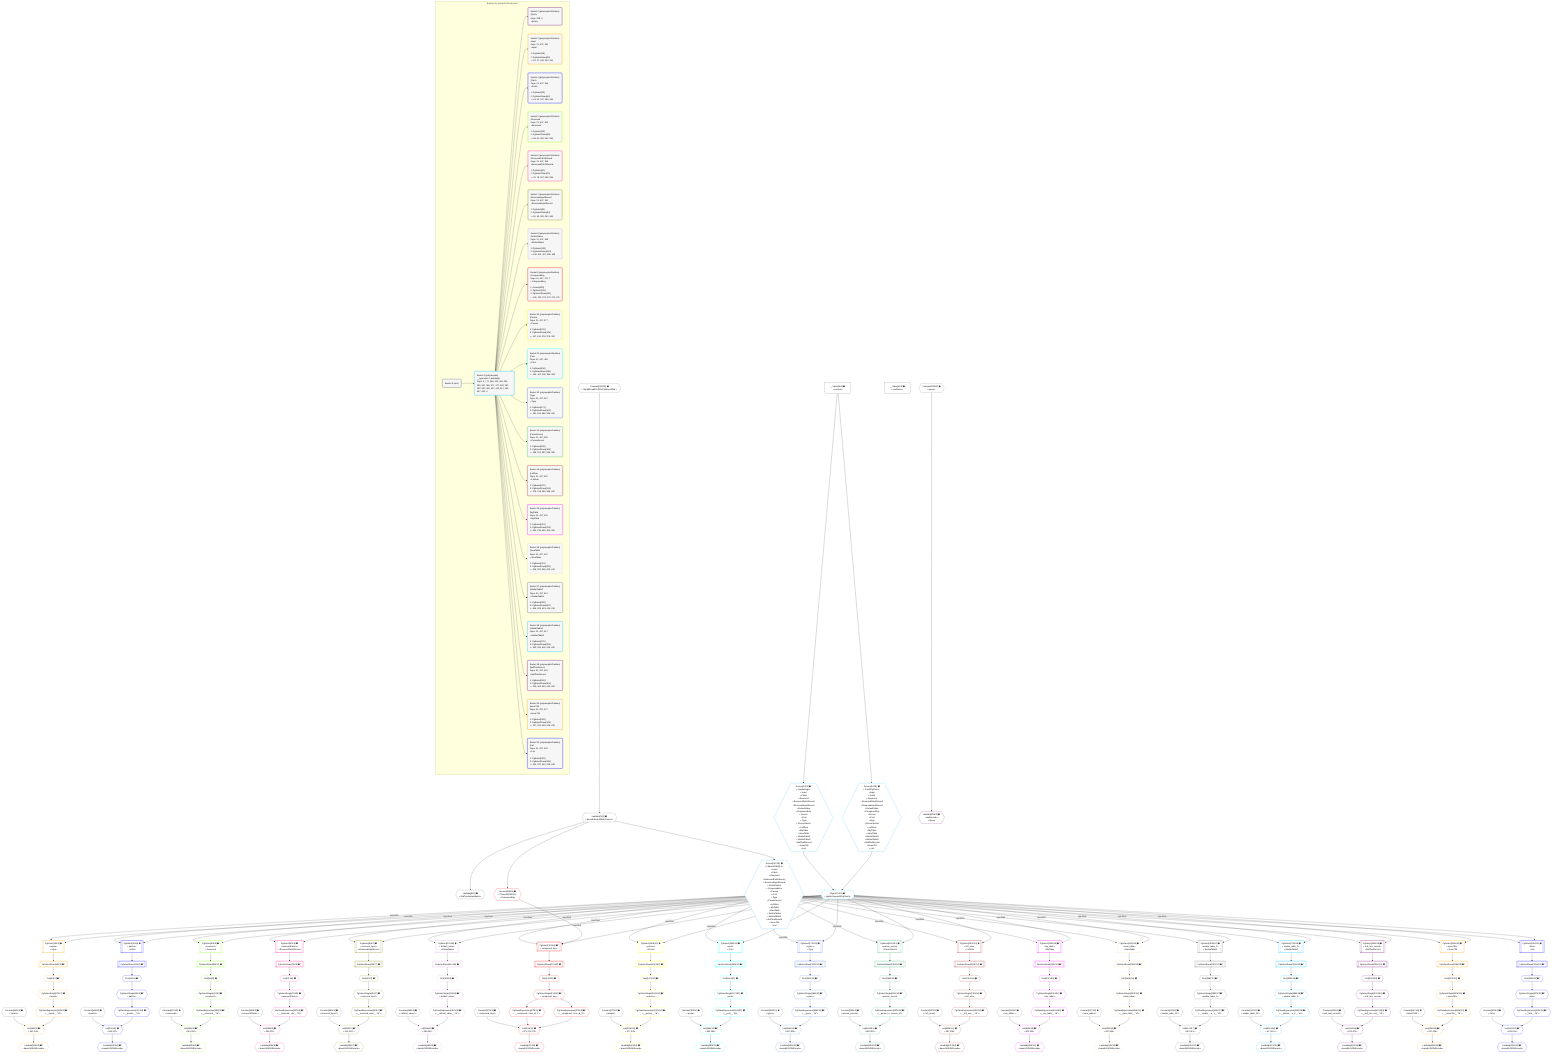 %%{init: {'themeVariables': { 'fontSize': '12px'}}}%%
graph TD
    classDef path fill:#eee,stroke:#000,color:#000
    classDef plan fill:#fff,stroke-width:1px,color:#000
    classDef itemplan fill:#fff,stroke-width:2px,color:#000
    classDef unbatchedplan fill:#dff,stroke-width:1px,color:#000
    classDef sideeffectplan fill:#fcc,stroke-width:2px,color:#000
    classDef bucket fill:#f6f6f6,color:#000,stroke-width:2px,text-align:left

    subgraph "Buckets for queries/v4/node-just-c"
    Bucket0("Bucket 0 (root)"):::bucket
    Bucket1("Bucket 1 (polymorphic)<br />__typename: Lambda[8]<br />Deps: 2, 7, 8, 338, 341, 346, 351, 356, 361, 366, 371, 377, 382, 387, 392, 397, 402, 407, 412, 417, 422, 427, 432, 4"):::bucket
    Bucket2("Bucket 2 (polymorphicPartition)<br />|Query<br />Deps: 338, 4<br />ᐳQuery"):::bucket
    Bucket3("Bucket 3 (polymorphicPartition)<br />|Input<br />Deps: 21, 437, 341<br />ᐳInput<br /><br />1: PgSelect[16]<br />2: PgSelectRows[25]<br />ᐳ: 24, 27, 342, 343, 344"):::bucket
    Bucket4("Bucket 4 (polymorphicPartition)<br />|Patch<br />Deps: 21, 437, 346<br />ᐳPatch<br /><br />1: PgSelect[33]<br />2: PgSelectRows[42]<br />ᐳ: 41, 44, 347, 348, 349"):::bucket
    Bucket5("Bucket 5 (polymorphicPartition)<br />|Reserved<br />Deps: 21, 437, 351<br />ᐳReserved<br /><br />1: PgSelect[50]<br />2: PgSelectRows[59]<br />ᐳ: 58, 61, 352, 353, 354"):::bucket
    Bucket6("Bucket 6 (polymorphicPartition)<br />|ReservedPatchRecord<br />Deps: 21, 437, 356<br />ᐳReservedPatchRecord<br /><br />1: PgSelect[67]<br />2: PgSelectRows[76]<br />ᐳ: 75, 78, 357, 358, 359"):::bucket
    Bucket7("Bucket 7 (polymorphicPartition)<br />|ReservedInputRecord<br />Deps: 21, 437, 361<br />ᐳReservedInputRecord<br /><br />1: PgSelect[84]<br />2: PgSelectRows[93]<br />ᐳ: 92, 95, 362, 363, 364"):::bucket
    Bucket8("Bucket 8 (polymorphicPartition)<br />|DefaultValue<br />Deps: 21, 437, 366<br />ᐳDefaultValue<br /><br />1: PgSelect[101]<br />2: PgSelectRows[110]<br />ᐳ: 109, 112, 367, 368, 369"):::bucket
    Bucket9("Bucket 9 (polymorphicPartition)<br />|CompoundKey<br />Deps: 21, 437, 371, 7<br />ᐳCompoundKey<br /><br />1: Access[438]<br />2: PgSelect[121]<br />3: PgSelectRows[131]<br />ᐳ: 130, 133, 372, 373, 374, 375"):::bucket
    Bucket10("Bucket 10 (polymorphicPartition)<br />|Person<br />Deps: 21, 437, 377<br />ᐳPerson<br /><br />1: PgSelect[139]<br />2: PgSelectRows[148]<br />ᐳ: 147, 150, 378, 379, 380"):::bucket
    Bucket11("Bucket 11 (polymorphicPartition)<br />|Post<br />Deps: 21, 437, 382<br />ᐳPost<br /><br />1: PgSelect[156]<br />2: PgSelectRows[165]<br />ᐳ: 164, 167, 383, 384, 385"):::bucket
    Bucket12("Bucket 12 (polymorphicPartition)<br />|Type<br />Deps: 21, 437, 387<br />ᐳType<br /><br />1: PgSelect[173]<br />2: PgSelectRows[182]<br />ᐳ: 181, 184, 388, 389, 390"):::bucket
    Bucket13("Bucket 13 (polymorphicPartition)<br />|PersonSecret<br />Deps: 21, 437, 392<br />ᐳPersonSecret<br /><br />1: PgSelect[190]<br />2: PgSelectRows[199]<br />ᐳ: 198, 201, 393, 394, 395"):::bucket
    Bucket14("Bucket 14 (polymorphicPartition)<br />|LeftArm<br />Deps: 21, 437, 397<br />ᐳLeftArm<br /><br />1: PgSelect[207]<br />2: PgSelectRows[216]<br />ᐳ: 215, 218, 398, 399, 400"):::bucket
    Bucket15("Bucket 15 (polymorphicPartition)<br />|MyTable<br />Deps: 21, 437, 402<br />ᐳMyTable<br /><br />1: PgSelect[224]<br />2: PgSelectRows[233]<br />ᐳ: 232, 235, 403, 404, 405"):::bucket
    Bucket16("Bucket 16 (polymorphicPartition)<br />|ViewTable<br />Deps: 21, 437, 407<br />ᐳViewTable<br /><br />1: PgSelect[241]<br />2: PgSelectRows[250]<br />ᐳ: 249, 252, 408, 409, 410"):::bucket
    Bucket17("Bucket 17 (polymorphicPartition)<br />|SimilarTable1<br />Deps: 21, 437, 412<br />ᐳSimilarTable1<br /><br />1: PgSelect[258]<br />2: PgSelectRows[267]<br />ᐳ: 266, 269, 413, 414, 415"):::bucket
    Bucket18("Bucket 18 (polymorphicPartition)<br />|SimilarTable2<br />Deps: 21, 437, 417<br />ᐳSimilarTable2<br /><br />1: PgSelect[275]<br />2: PgSelectRows[284]<br />ᐳ: 283, 286, 418, 419, 420"):::bucket
    Bucket19("Bucket 19 (polymorphicPartition)<br />|NullTestRecord<br />Deps: 21, 437, 422<br />ᐳNullTestRecord<br /><br />1: PgSelect[292]<br />2: PgSelectRows[301]<br />ᐳ: 300, 303, 423, 424, 425"):::bucket
    Bucket20("Bucket 20 (polymorphicPartition)<br />|Issue756<br />Deps: 21, 437, 427<br />ᐳIssue756<br /><br />1: PgSelect[309]<br />2: PgSelectRows[318]<br />ᐳ: 317, 320, 428, 429, 430"):::bucket
    Bucket21("Bucket 21 (polymorphicPartition)<br />|List<br />Deps: 21, 437, 432<br />ᐳList<br /><br />1: PgSelect[326]<br />2: PgSelectRows[335]<br />ᐳ: 334, 337, 433, 434, 435"):::bucket
    end
    Bucket0 --> Bucket1
    Bucket1 --> Bucket2 & Bucket3 & Bucket4 & Bucket5 & Bucket6 & Bucket7 & Bucket8 & Bucket9 & Bucket10 & Bucket11 & Bucket12 & Bucket13 & Bucket14 & Bucket15 & Bucket16 & Bucket17 & Bucket18 & Bucket19 & Bucket20 & Bucket21

    %% plan dependencies
    Lambda7{{"Lambda[7∈0] ➊<br />ᐸdecodeNodeIdWithCodecsᐳ"}}:::plan
    Constant439{{"Constant[439∈0] ➊<br />ᐸ'WyJjb21wb3VuZF9rZXlzIiwyLDNd'ᐳ"}}:::plan
    Constant439 --> Lambda7
    Lambda8{{"Lambda[8∈0] ➊<br />ᐸfindTypeNameMatchᐳ"}}:::plan
    Lambda7 --> Lambda8
    __Value2["__Value[2∈0] ➊<br />ᐸcontextᐳ"]:::plan
    __Value4["__Value[4∈0] ➊<br />ᐸrootValueᐳ"]:::plan
    Constant338{{"Constant[338∈0] ➊<br />ᐸ'query'ᐳ"}}:::plan
    Constant341{{"Constant[341∈0] ➊<br />ᐸ'inputs'ᐳ"}}:::plan
    Constant346{{"Constant[346∈0] ➊<br />ᐸ'patchs'ᐳ"}}:::plan
    Constant351{{"Constant[351∈0] ➊<br />ᐸ'reserveds'ᐳ"}}:::plan
    Constant356{{"Constant[356∈0] ➊<br />ᐸ'reservedPatchs'ᐳ"}}:::plan
    Constant361{{"Constant[361∈0] ➊<br />ᐸ'reserved_inputs'ᐳ"}}:::plan
    Constant366{{"Constant[366∈0] ➊<br />ᐸ'default_values'ᐳ"}}:::plan
    Constant371{{"Constant[371∈0] ➊<br />ᐸ'compound_keys'ᐳ"}}:::plan
    Constant377{{"Constant[377∈0] ➊<br />ᐸ'people'ᐳ"}}:::plan
    Constant382{{"Constant[382∈0] ➊<br />ᐸ'posts'ᐳ"}}:::plan
    Constant387{{"Constant[387∈0] ➊<br />ᐸ'types'ᐳ"}}:::plan
    Constant392{{"Constant[392∈0] ➊<br />ᐸ'person_secrets'ᐳ"}}:::plan
    Constant397{{"Constant[397∈0] ➊<br />ᐸ'left_arms'ᐳ"}}:::plan
    Constant402{{"Constant[402∈0] ➊<br />ᐸ'my_tables'ᐳ"}}:::plan
    Constant407{{"Constant[407∈0] ➊<br />ᐸ'view_tables'ᐳ"}}:::plan
    Constant412{{"Constant[412∈0] ➊<br />ᐸ'similar_table_1S'ᐳ"}}:::plan
    Constant417{{"Constant[417∈0] ➊<br />ᐸ'similar_table_2S'ᐳ"}}:::plan
    Constant422{{"Constant[422∈0] ➊<br />ᐸ'null_test_records'ᐳ"}}:::plan
    Constant427{{"Constant[427∈0] ➊<br />ᐸ'issue756S'ᐳ"}}:::plan
    Constant432{{"Constant[432∈0] ➊<br />ᐸ'lists'ᐳ"}}:::plan
    Object21{{"Object[21∈1] ➊^<br />ᐸ{pgSettings,withPgClient}ᐳ"}}:::plan
    Access17{{"Access[17∈1] ➊<br />ᐸ2.pgSettingsᐳ<br />ᐳInput<br />ᐳPatch<br />ᐳReserved<br />ᐳReservedPatchRecord<br />ᐳReservedInputRecord<br />ᐳDefaultValue<br />ᐳCompoundKey<br />ᐳPerson<br />ᐳPost<br />ᐳType<br />ᐳPersonSecret<br />ᐳLeftArm<br />ᐳMyTable<br />ᐳViewTable<br />ᐳSimilarTable1<br />ᐳSimilarTable2<br />ᐳNullTestRecord<br />ᐳIssue756<br />ᐳList"}}:::plan
    Access19{{"Access[19∈1] ➊<br />ᐸ2.withPgClientᐳ<br />ᐳInput<br />ᐳPatch<br />ᐳReserved<br />ᐳReservedPatchRecord<br />ᐳReservedInputRecord<br />ᐳDefaultValue<br />ᐳCompoundKey<br />ᐳPerson<br />ᐳPost<br />ᐳType<br />ᐳPersonSecret<br />ᐳLeftArm<br />ᐳMyTable<br />ᐳViewTable<br />ᐳSimilarTable1<br />ᐳSimilarTable2<br />ᐳNullTestRecord<br />ᐳIssue756<br />ᐳList"}}:::plan
    Access17 & Access19 --> Object21
    __Value2 --> Access17
    __Value2 --> Access19
    Access437{{"Access[437∈1] ➊<br />ᐸ7.base64JSON.1ᐳ<br />ᐳInput<br />ᐳPatch<br />ᐳReserved<br />ᐳReservedPatchRecord<br />ᐳReservedInputRecord<br />ᐳDefaultValue<br />ᐳCompoundKey<br />ᐳPerson<br />ᐳPost<br />ᐳType<br />ᐳPersonSecret<br />ᐳLeftArm<br />ᐳMyTable<br />ᐳViewTable<br />ᐳSimilarTable1<br />ᐳSimilarTable2<br />ᐳNullTestRecord<br />ᐳIssue756<br />ᐳList"}}:::plan
    Lambda7 --> Access437
    Lambda339{{"Lambda[339∈2] ➊<br />ᐸrawEncodeᐳ<br />ᐳQuery"}}:::plan
    Constant338 --> Lambda339
    PgSelect16[["PgSelect[16∈3] ➊<br />ᐸinputsᐳ<br />ᐳInput"]]:::plan
    Access437 -->|rejectNull| PgSelect16
    Object21 --> PgSelect16
    List343{{"List[343∈3] ➊^<br />ᐸ341,342ᐳ"}}:::plan
    PgClassExpression342{{"PgClassExpression[342∈3] ➊^<br />ᐸ__inputs__.”id”ᐳ"}}:::plan
    Constant341 & PgClassExpression342 --> List343
    First24{{"First[24∈3] ➊^"}}:::plan
    PgSelectRows25[["PgSelectRows[25∈3] ➊^"]]:::plan
    PgSelectRows25 --> First24
    PgSelect16 --> PgSelectRows25
    PgSelectSingle27{{"PgSelectSingle[27∈3] ➊^<br />ᐸinputsᐳ"}}:::plan
    First24 --> PgSelectSingle27
    PgSelectSingle27 --> PgClassExpression342
    Lambda344{{"Lambda[344∈3] ➊^<br />ᐸbase64JSONEncodeᐳ"}}:::plan
    List343 --> Lambda344
    PgSelect33[["PgSelect[33∈4] ➊<br />ᐸpatchsᐳ<br />ᐳPatch"]]:::plan
    Access437 -->|rejectNull| PgSelect33
    Object21 --> PgSelect33
    List348{{"List[348∈4] ➊^<br />ᐸ346,347ᐳ"}}:::plan
    PgClassExpression347{{"PgClassExpression[347∈4] ➊^<br />ᐸ__patchs__.”id”ᐳ"}}:::plan
    Constant346 & PgClassExpression347 --> List348
    First41{{"First[41∈4] ➊^"}}:::plan
    PgSelectRows42[["PgSelectRows[42∈4] ➊^"]]:::plan
    PgSelectRows42 --> First41
    PgSelect33 --> PgSelectRows42
    PgSelectSingle44{{"PgSelectSingle[44∈4] ➊^<br />ᐸpatchsᐳ"}}:::plan
    First41 --> PgSelectSingle44
    PgSelectSingle44 --> PgClassExpression347
    Lambda349{{"Lambda[349∈4] ➊^<br />ᐸbase64JSONEncodeᐳ"}}:::plan
    List348 --> Lambda349
    PgSelect50[["PgSelect[50∈5] ➊<br />ᐸreservedᐳ<br />ᐳReserved"]]:::plan
    Access437 -->|rejectNull| PgSelect50
    Object21 --> PgSelect50
    List353{{"List[353∈5] ➊^<br />ᐸ351,352ᐳ"}}:::plan
    PgClassExpression352{{"PgClassExpression[352∈5] ➊^<br />ᐸ__reserved__.”id”ᐳ"}}:::plan
    Constant351 & PgClassExpression352 --> List353
    First58{{"First[58∈5] ➊^"}}:::plan
    PgSelectRows59[["PgSelectRows[59∈5] ➊^"]]:::plan
    PgSelectRows59 --> First58
    PgSelect50 --> PgSelectRows59
    PgSelectSingle61{{"PgSelectSingle[61∈5] ➊^<br />ᐸreservedᐳ"}}:::plan
    First58 --> PgSelectSingle61
    PgSelectSingle61 --> PgClassExpression352
    Lambda354{{"Lambda[354∈5] ➊^<br />ᐸbase64JSONEncodeᐳ"}}:::plan
    List353 --> Lambda354
    PgSelect67[["PgSelect[67∈6] ➊<br />ᐸreservedPatchsᐳ<br />ᐳReservedPatchRecord"]]:::plan
    Access437 -->|rejectNull| PgSelect67
    Object21 --> PgSelect67
    List358{{"List[358∈6] ➊^<br />ᐸ356,357ᐳ"}}:::plan
    PgClassExpression357{{"PgClassExpression[357∈6] ➊^<br />ᐸ__reserved...chs__.”id”ᐳ"}}:::plan
    Constant356 & PgClassExpression357 --> List358
    First75{{"First[75∈6] ➊^"}}:::plan
    PgSelectRows76[["PgSelectRows[76∈6] ➊^"]]:::plan
    PgSelectRows76 --> First75
    PgSelect67 --> PgSelectRows76
    PgSelectSingle78{{"PgSelectSingle[78∈6] ➊^<br />ᐸreservedPatchsᐳ"}}:::plan
    First75 --> PgSelectSingle78
    PgSelectSingle78 --> PgClassExpression357
    Lambda359{{"Lambda[359∈6] ➊^<br />ᐸbase64JSONEncodeᐳ"}}:::plan
    List358 --> Lambda359
    PgSelect84[["PgSelect[84∈7] ➊<br />ᐸreserved_inputᐳ<br />ᐳReservedInputRecord"]]:::plan
    Access437 -->|rejectNull| PgSelect84
    Object21 --> PgSelect84
    List363{{"List[363∈7] ➊^<br />ᐸ361,362ᐳ"}}:::plan
    PgClassExpression362{{"PgClassExpression[362∈7] ➊^<br />ᐸ__reserved_input__.”id”ᐳ"}}:::plan
    Constant361 & PgClassExpression362 --> List363
    First92{{"First[92∈7] ➊^"}}:::plan
    PgSelectRows93[["PgSelectRows[93∈7] ➊^"]]:::plan
    PgSelectRows93 --> First92
    PgSelect84 --> PgSelectRows93
    PgSelectSingle95{{"PgSelectSingle[95∈7] ➊^<br />ᐸreserved_inputᐳ"}}:::plan
    First92 --> PgSelectSingle95
    PgSelectSingle95 --> PgClassExpression362
    Lambda364{{"Lambda[364∈7] ➊^<br />ᐸbase64JSONEncodeᐳ"}}:::plan
    List363 --> Lambda364
    PgSelect101[["PgSelect[101∈8] ➊<br />ᐸdefault_valueᐳ<br />ᐳDefaultValue"]]:::plan
    Access437 -->|rejectNull| PgSelect101
    Object21 --> PgSelect101
    List368{{"List[368∈8] ➊^<br />ᐸ366,367ᐳ"}}:::plan
    PgClassExpression367{{"PgClassExpression[367∈8] ➊^<br />ᐸ__default_value__.”id”ᐳ"}}:::plan
    Constant366 & PgClassExpression367 --> List368
    First109{{"First[109∈8] ➊^"}}:::plan
    PgSelectRows110[["PgSelectRows[110∈8] ➊^"]]:::plan
    PgSelectRows110 --> First109
    PgSelect101 --> PgSelectRows110
    PgSelectSingle112{{"PgSelectSingle[112∈8] ➊^<br />ᐸdefault_valueᐳ"}}:::plan
    First109 --> PgSelectSingle112
    PgSelectSingle112 --> PgClassExpression367
    Lambda369{{"Lambda[369∈8] ➊^<br />ᐸbase64JSONEncodeᐳ"}}:::plan
    List368 --> Lambda369
    PgSelect121[["PgSelect[121∈9] ➊^<br />ᐸcompound_keyᐳ"]]:::plan
    Access438{{"Access[438∈9] ➊<br />ᐸ7.base64JSON.2ᐳ<br />ᐳCompoundKey"}}:::plan
    Access437 -->|rejectNull| PgSelect121
    Access438 -->|rejectNull| PgSelect121
    Object21 --> PgSelect121
    List374{{"List[374∈9] ➊^<br />ᐸ371,372,373ᐳ"}}:::plan
    PgClassExpression372{{"PgClassExpression[372∈9] ➊^<br />ᐸ__compound...rson_id_1”ᐳ"}}:::plan
    PgClassExpression373{{"PgClassExpression[373∈9] ➊^<br />ᐸ__compound...rson_id_2”ᐳ"}}:::plan
    Constant371 & PgClassExpression372 & PgClassExpression373 --> List374
    First130{{"First[130∈9] ➊^"}}:::plan
    PgSelectRows131[["PgSelectRows[131∈9] ➊^"]]:::plan
    PgSelectRows131 --> First130
    PgSelect121 --> PgSelectRows131
    PgSelectSingle133{{"PgSelectSingle[133∈9] ➊^<br />ᐸcompound_keyᐳ"}}:::plan
    First130 --> PgSelectSingle133
    PgSelectSingle133 --> PgClassExpression372
    PgSelectSingle133 --> PgClassExpression373
    Lambda375{{"Lambda[375∈9] ➊^<br />ᐸbase64JSONEncodeᐳ"}}:::plan
    List374 --> Lambda375
    Lambda7 --> Access438
    PgSelect139[["PgSelect[139∈10] ➊<br />ᐸpersonᐳ<br />ᐳPerson"]]:::plan
    Access437 -->|rejectNull| PgSelect139
    Object21 --> PgSelect139
    List379{{"List[379∈10] ➊^<br />ᐸ377,378ᐳ"}}:::plan
    PgClassExpression378{{"PgClassExpression[378∈10] ➊^<br />ᐸ__person__.”id”ᐳ"}}:::plan
    Constant377 & PgClassExpression378 --> List379
    First147{{"First[147∈10] ➊^"}}:::plan
    PgSelectRows148[["PgSelectRows[148∈10] ➊^"]]:::plan
    PgSelectRows148 --> First147
    PgSelect139 --> PgSelectRows148
    PgSelectSingle150{{"PgSelectSingle[150∈10] ➊^<br />ᐸpersonᐳ"}}:::plan
    First147 --> PgSelectSingle150
    PgSelectSingle150 --> PgClassExpression378
    Lambda380{{"Lambda[380∈10] ➊^<br />ᐸbase64JSONEncodeᐳ"}}:::plan
    List379 --> Lambda380
    PgSelect156[["PgSelect[156∈11] ➊<br />ᐸpostᐳ<br />ᐳPost"]]:::plan
    Access437 -->|rejectNull| PgSelect156
    Object21 --> PgSelect156
    List384{{"List[384∈11] ➊^<br />ᐸ382,383ᐳ"}}:::plan
    PgClassExpression383{{"PgClassExpression[383∈11] ➊^<br />ᐸ__post__.”id”ᐳ"}}:::plan
    Constant382 & PgClassExpression383 --> List384
    First164{{"First[164∈11] ➊^"}}:::plan
    PgSelectRows165[["PgSelectRows[165∈11] ➊^"]]:::plan
    PgSelectRows165 --> First164
    PgSelect156 --> PgSelectRows165
    PgSelectSingle167{{"PgSelectSingle[167∈11] ➊^<br />ᐸpostᐳ"}}:::plan
    First164 --> PgSelectSingle167
    PgSelectSingle167 --> PgClassExpression383
    Lambda385{{"Lambda[385∈11] ➊^<br />ᐸbase64JSONEncodeᐳ"}}:::plan
    List384 --> Lambda385
    PgSelect173[["PgSelect[173∈12] ➊<br />ᐸtypesᐳ<br />ᐳType"]]:::plan
    Access437 -->|rejectNull| PgSelect173
    Object21 --> PgSelect173
    List389{{"List[389∈12] ➊^<br />ᐸ387,388ᐳ"}}:::plan
    PgClassExpression388{{"PgClassExpression[388∈12] ➊^<br />ᐸ__types__.”id”ᐳ"}}:::plan
    Constant387 & PgClassExpression388 --> List389
    First181{{"First[181∈12] ➊^"}}:::plan
    PgSelectRows182[["PgSelectRows[182∈12] ➊^"]]:::plan
    PgSelectRows182 --> First181
    PgSelect173 --> PgSelectRows182
    PgSelectSingle184{{"PgSelectSingle[184∈12] ➊^<br />ᐸtypesᐳ"}}:::plan
    First181 --> PgSelectSingle184
    PgSelectSingle184 --> PgClassExpression388
    Lambda390{{"Lambda[390∈12] ➊^<br />ᐸbase64JSONEncodeᐳ"}}:::plan
    List389 --> Lambda390
    PgSelect190[["PgSelect[190∈13] ➊<br />ᐸperson_secretᐳ<br />ᐳPersonSecret"]]:::plan
    Access437 -->|rejectNull| PgSelect190
    Object21 --> PgSelect190
    List394{{"List[394∈13] ➊^<br />ᐸ392,393ᐳ"}}:::plan
    PgClassExpression393{{"PgClassExpression[393∈13] ➊^<br />ᐸ__person_s...person_id”ᐳ"}}:::plan
    Constant392 & PgClassExpression393 --> List394
    First198{{"First[198∈13] ➊^"}}:::plan
    PgSelectRows199[["PgSelectRows[199∈13] ➊^"]]:::plan
    PgSelectRows199 --> First198
    PgSelect190 --> PgSelectRows199
    PgSelectSingle201{{"PgSelectSingle[201∈13] ➊^<br />ᐸperson_secretᐳ"}}:::plan
    First198 --> PgSelectSingle201
    PgSelectSingle201 --> PgClassExpression393
    Lambda395{{"Lambda[395∈13] ➊^<br />ᐸbase64JSONEncodeᐳ"}}:::plan
    List394 --> Lambda395
    PgSelect207[["PgSelect[207∈14] ➊<br />ᐸleft_armᐳ<br />ᐳLeftArm"]]:::plan
    Access437 -->|rejectNull| PgSelect207
    Object21 --> PgSelect207
    List399{{"List[399∈14] ➊^<br />ᐸ397,398ᐳ"}}:::plan
    PgClassExpression398{{"PgClassExpression[398∈14] ➊^<br />ᐸ__left_arm__.”id”ᐳ"}}:::plan
    Constant397 & PgClassExpression398 --> List399
    First215{{"First[215∈14] ➊^"}}:::plan
    PgSelectRows216[["PgSelectRows[216∈14] ➊^"]]:::plan
    PgSelectRows216 --> First215
    PgSelect207 --> PgSelectRows216
    PgSelectSingle218{{"PgSelectSingle[218∈14] ➊^<br />ᐸleft_armᐳ"}}:::plan
    First215 --> PgSelectSingle218
    PgSelectSingle218 --> PgClassExpression398
    Lambda400{{"Lambda[400∈14] ➊^<br />ᐸbase64JSONEncodeᐳ"}}:::plan
    List399 --> Lambda400
    PgSelect224[["PgSelect[224∈15] ➊<br />ᐸmy_tableᐳ<br />ᐳMyTable"]]:::plan
    Access437 -->|rejectNull| PgSelect224
    Object21 --> PgSelect224
    List404{{"List[404∈15] ➊^<br />ᐸ402,403ᐳ"}}:::plan
    PgClassExpression403{{"PgClassExpression[403∈15] ➊^<br />ᐸ__my_table__.”id”ᐳ"}}:::plan
    Constant402 & PgClassExpression403 --> List404
    First232{{"First[232∈15] ➊^"}}:::plan
    PgSelectRows233[["PgSelectRows[233∈15] ➊^"]]:::plan
    PgSelectRows233 --> First232
    PgSelect224 --> PgSelectRows233
    PgSelectSingle235{{"PgSelectSingle[235∈15] ➊^<br />ᐸmy_tableᐳ"}}:::plan
    First232 --> PgSelectSingle235
    PgSelectSingle235 --> PgClassExpression403
    Lambda405{{"Lambda[405∈15] ➊^<br />ᐸbase64JSONEncodeᐳ"}}:::plan
    List404 --> Lambda405
    PgSelect241[["PgSelect[241∈16] ➊<br />ᐸview_tableᐳ<br />ᐳViewTable"]]:::plan
    Access437 -->|rejectNull| PgSelect241
    Object21 --> PgSelect241
    List409{{"List[409∈16] ➊^<br />ᐸ407,408ᐳ"}}:::plan
    PgClassExpression408{{"PgClassExpression[408∈16] ➊^<br />ᐸ__view_table__.”id”ᐳ"}}:::plan
    Constant407 & PgClassExpression408 --> List409
    First249{{"First[249∈16] ➊^"}}:::plan
    PgSelectRows250[["PgSelectRows[250∈16] ➊^"]]:::plan
    PgSelectRows250 --> First249
    PgSelect241 --> PgSelectRows250
    PgSelectSingle252{{"PgSelectSingle[252∈16] ➊^<br />ᐸview_tableᐳ"}}:::plan
    First249 --> PgSelectSingle252
    PgSelectSingle252 --> PgClassExpression408
    Lambda410{{"Lambda[410∈16] ➊^<br />ᐸbase64JSONEncodeᐳ"}}:::plan
    List409 --> Lambda410
    PgSelect258[["PgSelect[258∈17] ➊<br />ᐸsimilar_table_1ᐳ<br />ᐳSimilarTable1"]]:::plan
    Access437 -->|rejectNull| PgSelect258
    Object21 --> PgSelect258
    List414{{"List[414∈17] ➊^<br />ᐸ412,413ᐳ"}}:::plan
    PgClassExpression413{{"PgClassExpression[413∈17] ➊^<br />ᐸ__similar_...e_1__.”id”ᐳ"}}:::plan
    Constant412 & PgClassExpression413 --> List414
    First266{{"First[266∈17] ➊^"}}:::plan
    PgSelectRows267[["PgSelectRows[267∈17] ➊^"]]:::plan
    PgSelectRows267 --> First266
    PgSelect258 --> PgSelectRows267
    PgSelectSingle269{{"PgSelectSingle[269∈17] ➊^<br />ᐸsimilar_table_1ᐳ"}}:::plan
    First266 --> PgSelectSingle269
    PgSelectSingle269 --> PgClassExpression413
    Lambda415{{"Lambda[415∈17] ➊^<br />ᐸbase64JSONEncodeᐳ"}}:::plan
    List414 --> Lambda415
    PgSelect275[["PgSelect[275∈18] ➊<br />ᐸsimilar_table_2ᐳ<br />ᐳSimilarTable2"]]:::plan
    Access437 -->|rejectNull| PgSelect275
    Object21 --> PgSelect275
    List419{{"List[419∈18] ➊^<br />ᐸ417,418ᐳ"}}:::plan
    PgClassExpression418{{"PgClassExpression[418∈18] ➊^<br />ᐸ__similar_...e_2__.”id”ᐳ"}}:::plan
    Constant417 & PgClassExpression418 --> List419
    First283{{"First[283∈18] ➊^"}}:::plan
    PgSelectRows284[["PgSelectRows[284∈18] ➊^"]]:::plan
    PgSelectRows284 --> First283
    PgSelect275 --> PgSelectRows284
    PgSelectSingle286{{"PgSelectSingle[286∈18] ➊^<br />ᐸsimilar_table_2ᐳ"}}:::plan
    First283 --> PgSelectSingle286
    PgSelectSingle286 --> PgClassExpression418
    Lambda420{{"Lambda[420∈18] ➊^<br />ᐸbase64JSONEncodeᐳ"}}:::plan
    List419 --> Lambda420
    PgSelect292[["PgSelect[292∈19] ➊<br />ᐸnull_test_recordᐳ<br />ᐳNullTestRecord"]]:::plan
    Access437 -->|rejectNull| PgSelect292
    Object21 --> PgSelect292
    List424{{"List[424∈19] ➊^<br />ᐸ422,423ᐳ"}}:::plan
    PgClassExpression423{{"PgClassExpression[423∈19] ➊^<br />ᐸ__null_tes...ord__.”id”ᐳ"}}:::plan
    Constant422 & PgClassExpression423 --> List424
    First300{{"First[300∈19] ➊^"}}:::plan
    PgSelectRows301[["PgSelectRows[301∈19] ➊^"]]:::plan
    PgSelectRows301 --> First300
    PgSelect292 --> PgSelectRows301
    PgSelectSingle303{{"PgSelectSingle[303∈19] ➊^<br />ᐸnull_test_recordᐳ"}}:::plan
    First300 --> PgSelectSingle303
    PgSelectSingle303 --> PgClassExpression423
    Lambda425{{"Lambda[425∈19] ➊^<br />ᐸbase64JSONEncodeᐳ"}}:::plan
    List424 --> Lambda425
    PgSelect309[["PgSelect[309∈20] ➊<br />ᐸissue756ᐳ<br />ᐳIssue756"]]:::plan
    Access437 -->|rejectNull| PgSelect309
    Object21 --> PgSelect309
    List429{{"List[429∈20] ➊^<br />ᐸ427,428ᐳ"}}:::plan
    PgClassExpression428{{"PgClassExpression[428∈20] ➊^<br />ᐸ__issue756__.”id”ᐳ"}}:::plan
    Constant427 & PgClassExpression428 --> List429
    First317{{"First[317∈20] ➊^"}}:::plan
    PgSelectRows318[["PgSelectRows[318∈20] ➊^"]]:::plan
    PgSelectRows318 --> First317
    PgSelect309 --> PgSelectRows318
    PgSelectSingle320{{"PgSelectSingle[320∈20] ➊^<br />ᐸissue756ᐳ"}}:::plan
    First317 --> PgSelectSingle320
    PgSelectSingle320 --> PgClassExpression428
    Lambda430{{"Lambda[430∈20] ➊^<br />ᐸbase64JSONEncodeᐳ"}}:::plan
    List429 --> Lambda430
    PgSelect326[["PgSelect[326∈21] ➊<br />ᐸlistsᐳ<br />ᐳList"]]:::plan
    Access437 -->|rejectNull| PgSelect326
    Object21 --> PgSelect326
    List434{{"List[434∈21] ➊^<br />ᐸ432,433ᐳ"}}:::plan
    PgClassExpression433{{"PgClassExpression[433∈21] ➊^<br />ᐸ__lists__.”id”ᐳ"}}:::plan
    Constant432 & PgClassExpression433 --> List434
    First334{{"First[334∈21] ➊^"}}:::plan
    PgSelectRows335[["PgSelectRows[335∈21] ➊^"]]:::plan
    PgSelectRows335 --> First334
    PgSelect326 --> PgSelectRows335
    PgSelectSingle337{{"PgSelectSingle[337∈21] ➊^<br />ᐸlistsᐳ"}}:::plan
    First334 --> PgSelectSingle337
    PgSelectSingle337 --> PgClassExpression433
    Lambda435{{"Lambda[435∈21] ➊^<br />ᐸbase64JSONEncodeᐳ"}}:::plan
    List434 --> Lambda435

    %% define steps
    classDef bucket0 stroke:#696969
    class Bucket0,__Value2,__Value4,Lambda7,Lambda8,Constant338,Constant341,Constant346,Constant351,Constant356,Constant361,Constant366,Constant371,Constant377,Constant382,Constant387,Constant392,Constant397,Constant402,Constant407,Constant412,Constant417,Constant422,Constant427,Constant432,Constant439 bucket0
    classDef bucket1 stroke:#00bfff
    class Bucket1,Access17,Access19,Object21,Access437 bucket1
    classDef bucket2 stroke:#7f007f
    class Bucket2,Lambda339 bucket2
    classDef bucket3 stroke:#ffa500
    class Bucket3,PgSelect16,First24,PgSelectRows25,PgSelectSingle27,PgClassExpression342,List343,Lambda344 bucket3
    classDef bucket4 stroke:#0000ff
    class Bucket4,PgSelect33,First41,PgSelectRows42,PgSelectSingle44,PgClassExpression347,List348,Lambda349 bucket4
    classDef bucket5 stroke:#7fff00
    class Bucket5,PgSelect50,First58,PgSelectRows59,PgSelectSingle61,PgClassExpression352,List353,Lambda354 bucket5
    classDef bucket6 stroke:#ff1493
    class Bucket6,PgSelect67,First75,PgSelectRows76,PgSelectSingle78,PgClassExpression357,List358,Lambda359 bucket6
    classDef bucket7 stroke:#808000
    class Bucket7,PgSelect84,First92,PgSelectRows93,PgSelectSingle95,PgClassExpression362,List363,Lambda364 bucket7
    classDef bucket8 stroke:#dda0dd
    class Bucket8,PgSelect101,First109,PgSelectRows110,PgSelectSingle112,PgClassExpression367,List368,Lambda369 bucket8
    classDef bucket9 stroke:#ff0000
    class Bucket9,PgSelect121,First130,PgSelectRows131,PgSelectSingle133,PgClassExpression372,PgClassExpression373,List374,Lambda375,Access438 bucket9
    classDef bucket10 stroke:#ffff00
    class Bucket10,PgSelect139,First147,PgSelectRows148,PgSelectSingle150,PgClassExpression378,List379,Lambda380 bucket10
    classDef bucket11 stroke:#00ffff
    class Bucket11,PgSelect156,First164,PgSelectRows165,PgSelectSingle167,PgClassExpression383,List384,Lambda385 bucket11
    classDef bucket12 stroke:#4169e1
    class Bucket12,PgSelect173,First181,PgSelectRows182,PgSelectSingle184,PgClassExpression388,List389,Lambda390 bucket12
    classDef bucket13 stroke:#3cb371
    class Bucket13,PgSelect190,First198,PgSelectRows199,PgSelectSingle201,PgClassExpression393,List394,Lambda395 bucket13
    classDef bucket14 stroke:#a52a2a
    class Bucket14,PgSelect207,First215,PgSelectRows216,PgSelectSingle218,PgClassExpression398,List399,Lambda400 bucket14
    classDef bucket15 stroke:#ff00ff
    class Bucket15,PgSelect224,First232,PgSelectRows233,PgSelectSingle235,PgClassExpression403,List404,Lambda405 bucket15
    classDef bucket16 stroke:#f5deb3
    class Bucket16,PgSelect241,First249,PgSelectRows250,PgSelectSingle252,PgClassExpression408,List409,Lambda410 bucket16
    classDef bucket17 stroke:#696969
    class Bucket17,PgSelect258,First266,PgSelectRows267,PgSelectSingle269,PgClassExpression413,List414,Lambda415 bucket17
    classDef bucket18 stroke:#00bfff
    class Bucket18,PgSelect275,First283,PgSelectRows284,PgSelectSingle286,PgClassExpression418,List419,Lambda420 bucket18
    classDef bucket19 stroke:#7f007f
    class Bucket19,PgSelect292,First300,PgSelectRows301,PgSelectSingle303,PgClassExpression423,List424,Lambda425 bucket19
    classDef bucket20 stroke:#ffa500
    class Bucket20,PgSelect309,First317,PgSelectRows318,PgSelectSingle320,PgClassExpression428,List429,Lambda430 bucket20
    classDef bucket21 stroke:#0000ff
    class Bucket21,PgSelect326,First334,PgSelectRows335,PgSelectSingle337,PgClassExpression433,List434,Lambda435 bucket21